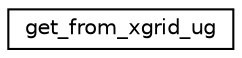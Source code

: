digraph "Graphical Class Hierarchy"
{
 // INTERACTIVE_SVG=YES
 // LATEX_PDF_SIZE
  edge [fontname="Helvetica",fontsize="10",labelfontname="Helvetica",labelfontsize="10"];
  node [fontname="Helvetica",fontsize="10",shape=record];
  rankdir="LR";
  Node0 [label="get_from_xgrid_ug",height=0.2,width=0.4,color="black", fillcolor="white", style="filled",URL="$interfacexgrid__mod_1_1get__from__xgrid__ug.html",tooltip="get_from_xgrid for unstructured grids."];
}
